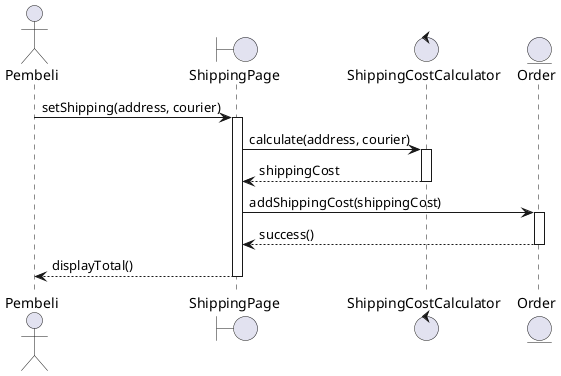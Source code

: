 @startuml
skinparam backgroundColor transparent
actor Pembeli
boundary ShippingPage
control ShippingCostCalculator
entity Order

Pembeli -> ShippingPage : setShipping(address, courier)
activate ShippingPage
ShippingPage -> ShippingCostCalculator : calculate(address, courier)
activate ShippingCostCalculator
ShippingCostCalculator --> ShippingPage : shippingCost
deactivate ShippingCostCalculator
ShippingPage -> Order : addShippingCost(shippingCost)
activate Order
Order --> ShippingPage : success()
deactivate Order
ShippingPage --> Pembeli : displayTotal()
deactivate ShippingPage
@enduml
